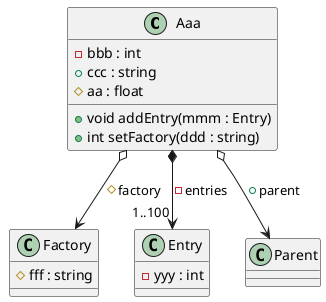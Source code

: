 {
  "sha1": "qgus62s5k6lv7t4kcbp7qlfxn7r7lo5",
  "insertion": {
    "when": "2024-06-04T17:28:42.432Z",
    "url": "http://forum.plantuml.net/8294/support-visibility-on-compositions-and-aggregations",
    "user": "plantuml@gmail.com"
  }
}
@startuml
class Aaa {
    -bbb : int
    +ccc : string
    #aa : float
    +void addEntry(mmm : Entry)
    +int setFactory(ddd : string)
}
class Factory {
    #fff : string
}
class Entry {
    -yyy : int
}
class Parent {
}
Aaa *--> "1..100" Entry : -entries
Aaa o--> Factory : #factory
Aaa o--> Parent : +parent
@enduml
